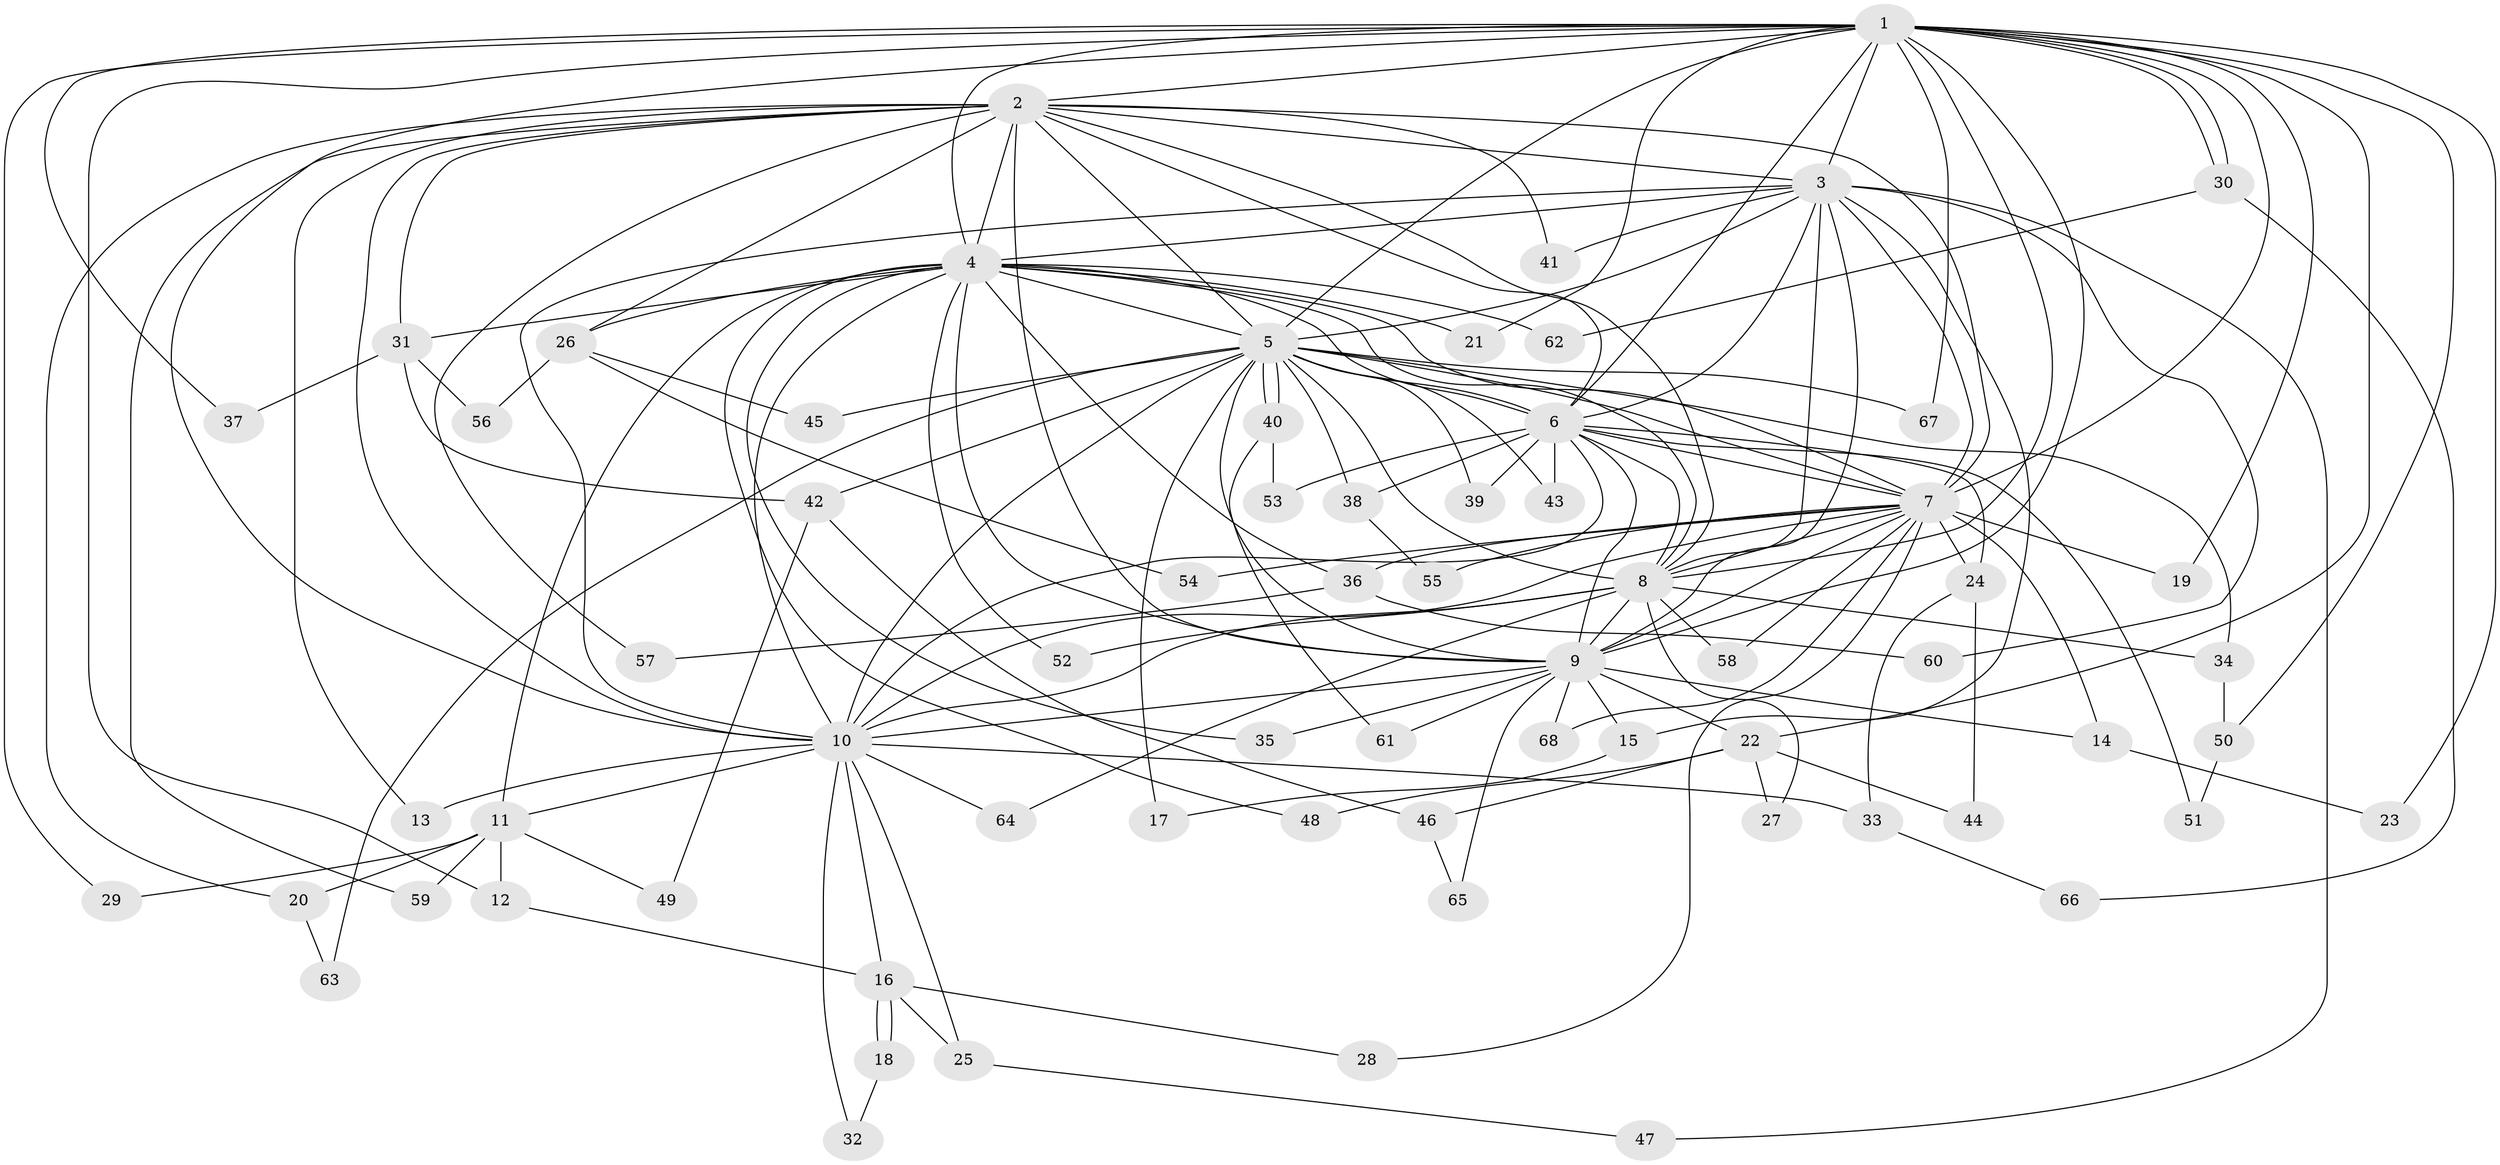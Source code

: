 // coarse degree distribution, {15: 0.058823529411764705, 14: 0.08823529411764706, 16: 0.058823529411764705, 3: 0.35294117647058826, 5: 0.08823529411764706, 2: 0.11764705882352941, 12: 0.029411764705882353, 13: 0.029411764705882353, 4: 0.08823529411764706, 6: 0.029411764705882353, 11: 0.029411764705882353, 7: 0.029411764705882353}
// Generated by graph-tools (version 1.1) at 2025/36/03/04/25 23:36:18]
// undirected, 68 vertices, 161 edges
graph export_dot {
  node [color=gray90,style=filled];
  1;
  2;
  3;
  4;
  5;
  6;
  7;
  8;
  9;
  10;
  11;
  12;
  13;
  14;
  15;
  16;
  17;
  18;
  19;
  20;
  21;
  22;
  23;
  24;
  25;
  26;
  27;
  28;
  29;
  30;
  31;
  32;
  33;
  34;
  35;
  36;
  37;
  38;
  39;
  40;
  41;
  42;
  43;
  44;
  45;
  46;
  47;
  48;
  49;
  50;
  51;
  52;
  53;
  54;
  55;
  56;
  57;
  58;
  59;
  60;
  61;
  62;
  63;
  64;
  65;
  66;
  67;
  68;
  1 -- 2;
  1 -- 3;
  1 -- 4;
  1 -- 5;
  1 -- 6;
  1 -- 7;
  1 -- 8;
  1 -- 9;
  1 -- 10;
  1 -- 12;
  1 -- 19;
  1 -- 21;
  1 -- 22;
  1 -- 23;
  1 -- 29;
  1 -- 30;
  1 -- 30;
  1 -- 37;
  1 -- 50;
  1 -- 67;
  2 -- 3;
  2 -- 4;
  2 -- 5;
  2 -- 6;
  2 -- 7;
  2 -- 8;
  2 -- 9;
  2 -- 10;
  2 -- 13;
  2 -- 20;
  2 -- 26;
  2 -- 31;
  2 -- 41;
  2 -- 57;
  2 -- 59;
  3 -- 4;
  3 -- 5;
  3 -- 6;
  3 -- 7;
  3 -- 8;
  3 -- 9;
  3 -- 10;
  3 -- 15;
  3 -- 41;
  3 -- 47;
  3 -- 60;
  4 -- 5;
  4 -- 6;
  4 -- 7;
  4 -- 8;
  4 -- 9;
  4 -- 10;
  4 -- 11;
  4 -- 21;
  4 -- 26;
  4 -- 31;
  4 -- 35;
  4 -- 36;
  4 -- 48;
  4 -- 52;
  4 -- 62;
  5 -- 6;
  5 -- 7;
  5 -- 8;
  5 -- 9;
  5 -- 10;
  5 -- 17;
  5 -- 34;
  5 -- 38;
  5 -- 39;
  5 -- 40;
  5 -- 40;
  5 -- 42;
  5 -- 43;
  5 -- 45;
  5 -- 63;
  5 -- 67;
  6 -- 7;
  6 -- 8;
  6 -- 9;
  6 -- 10;
  6 -- 24;
  6 -- 38;
  6 -- 39;
  6 -- 43;
  6 -- 51;
  6 -- 53;
  7 -- 8;
  7 -- 9;
  7 -- 10;
  7 -- 14;
  7 -- 19;
  7 -- 24;
  7 -- 28;
  7 -- 36;
  7 -- 54;
  7 -- 55;
  7 -- 58;
  7 -- 68;
  8 -- 9;
  8 -- 10;
  8 -- 27;
  8 -- 34;
  8 -- 52;
  8 -- 58;
  8 -- 64;
  9 -- 10;
  9 -- 14;
  9 -- 15;
  9 -- 22;
  9 -- 35;
  9 -- 61;
  9 -- 65;
  9 -- 68;
  10 -- 11;
  10 -- 13;
  10 -- 16;
  10 -- 25;
  10 -- 32;
  10 -- 33;
  10 -- 64;
  11 -- 12;
  11 -- 20;
  11 -- 29;
  11 -- 49;
  11 -- 59;
  12 -- 16;
  14 -- 23;
  15 -- 17;
  16 -- 18;
  16 -- 18;
  16 -- 25;
  16 -- 28;
  18 -- 32;
  20 -- 63;
  22 -- 27;
  22 -- 44;
  22 -- 46;
  22 -- 48;
  24 -- 33;
  24 -- 44;
  25 -- 47;
  26 -- 45;
  26 -- 54;
  26 -- 56;
  30 -- 62;
  30 -- 66;
  31 -- 37;
  31 -- 42;
  31 -- 56;
  33 -- 66;
  34 -- 50;
  36 -- 57;
  36 -- 60;
  38 -- 55;
  40 -- 53;
  40 -- 61;
  42 -- 46;
  42 -- 49;
  46 -- 65;
  50 -- 51;
}
